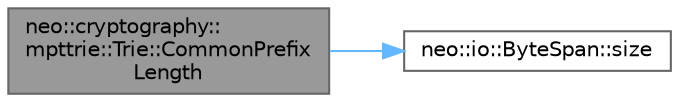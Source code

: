 digraph "neo::cryptography::mpttrie::Trie::CommonPrefixLength"
{
 // LATEX_PDF_SIZE
  bgcolor="transparent";
  edge [fontname=Helvetica,fontsize=10,labelfontname=Helvetica,labelfontsize=10];
  node [fontname=Helvetica,fontsize=10,shape=box,height=0.2,width=0.4];
  rankdir="LR";
  Node1 [id="Node000001",label="neo::cryptography::\lmpttrie::Trie::CommonPrefix\lLength",height=0.2,width=0.4,color="gray40", fillcolor="grey60", style="filled", fontcolor="black",tooltip="Calculates the common prefix length between two byte spans."];
  Node1 -> Node2 [id="edge2_Node000001_Node000002",color="steelblue1",style="solid",tooltip=" "];
  Node2 [id="Node000002",label="neo::io::ByteSpan::size",height=0.2,width=0.4,color="grey40", fillcolor="white", style="filled",URL="$classneo_1_1io_1_1_byte_span.html#a98dea1d6bbdab2a63e66b80efad928fc",tooltip="Gets the size of the ByteSpan (STL compatibility)."];
}
